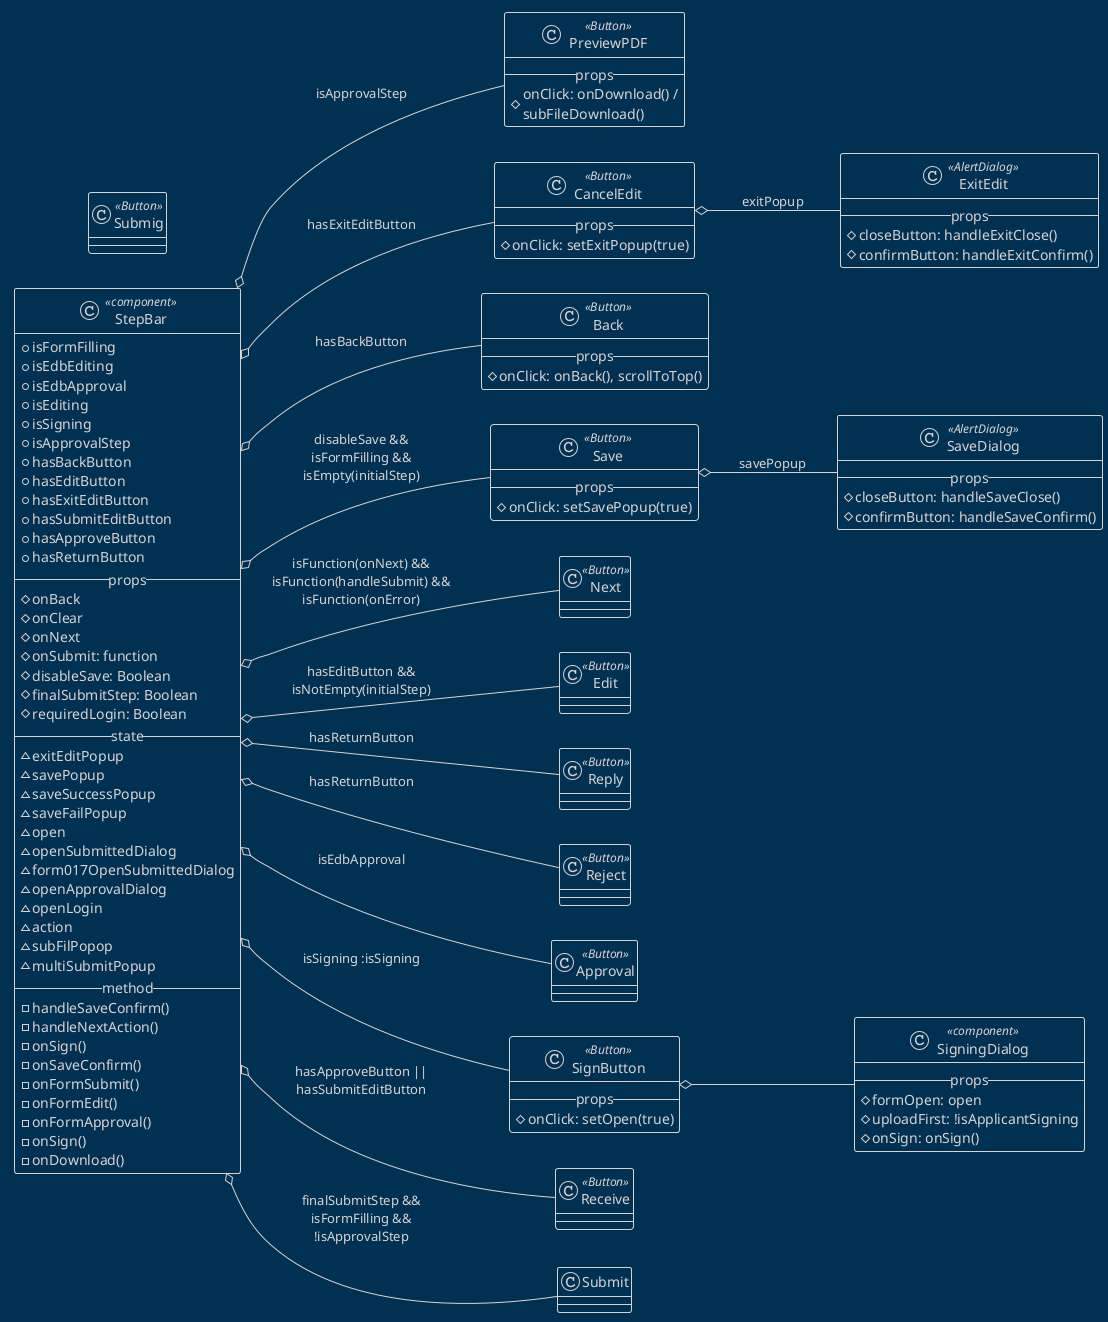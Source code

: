 @startuml
!theme blueprint
left to right direction

class StepBar <<component>> {
  + isFormFilling
  + isEdbEditing
  + isEdbApproval
  + isEditing
  + isSigning
  + isApprovalStep
  + hasBackButton
  + hasEditButton
  + hasExitEditButton
  + hasSubmitEditButton
  + hasApproveButton
  + hasReturnButton
  '
  --props--
  # onBack
  # onClear
  # onNext
  # onSubmit: function
  # disableSave: Boolean
  # finalSubmitStep: Boolean
  # requiredLogin: Boolean
  '
  --state--
  ~ exitEditPopup
  ~ savePopup
  ~ saveSuccessPopup
  ~ saveFailPopup
  ~ open
  ~ openSubmittedDialog
  ~ form017OpenSubmittedDialog
  ~ openApprovalDialog
  ~ openLogin
  ~ action
  ~ subFilPopop
  ~ multiSubmitPopup
  '
  --method--
  - handleSaveConfirm()
  - handleNextAction()
  - onSign()
  - onSaveConfirm()
  - onFormSubmit()
  - onFormEdit()
  - onFormApproval()
  - onSign()
  - onDownload()
}



' === Button ===
class PreviewPDF <<Button>> {
    --props--
    # onClick: onDownload() /\nsubFileDownload()
}
class CancelEdit <<Button>> {
    --props--
    # onClick: setExitPopup(true)
}
class Back <<Button>> {
    --props--
    # onClick: onBack(), scrollToTop()
}
class Save <<Button>> {
    --props--
    # onClick: setSavePopup(true)
}
class Next <<Button>> {}
class Submig <<Button>> {}
class Edit <<Button>> {}
class Reply <<Button>> {}
class Reject <<Button>> {}
class Approval <<Button>> {}
class SignButton <<Button>> {
--props--
# onClick: setOpen(true)
}
class Receive <<Button>> {}


' === Dialog ===
class SigningDialog <<component>> {
    --props--
    # formOpen: open
    # uploadFirst: !isApplicantSigning
    # onSign: onSign()
}
class ExitEdit <<AlertDialog>> {
    --props--
    # closeButton: handleExitClose()
    # confirmButton: handleExitConfirm()
}
class SaveDialog <<AlertDialog>> {
    --props--
    # closeButton: handleSaveClose()
    # confirmButton: handleSaveConfirm()
}


' === Button display logic ===
StepBar o-- PreviewPDF :isApprovalStep
StepBar o-- CancelEdit :hasExitEditButton
StepBar o-- Back :hasBackButton
StepBar o-- Save :disableSave &&\nisFormFilling &&\nisEmpty(initialStep)
StepBar o-- Next :isFunction(onNext) &&\nisFunction(handleSubmit) &&\nisFunction(onError)
StepBar o-- Submit :finalSubmitStep &&\nisFormFilling &&\n!isApprovalStep
StepBar o-- Edit :hasEditButton &&\nisNotEmpty(initialStep)
StepBar o-- Reply :hasReturnButton
StepBar o-- Reject :hasReturnButton
StepBar o-- Approval :isEdbApproval
StepBar o-- SignButton :isSigning :isSigning
StepBar o-- Receive :hasApproveButton ||\nhasSubmitEditButton


' === Dialog display logic ===
SignButton o-- SigningDialog 
CancelEdit o-- ExitEdit :exitPopup
Save o-- SaveDialog :savePopup

@enduml
